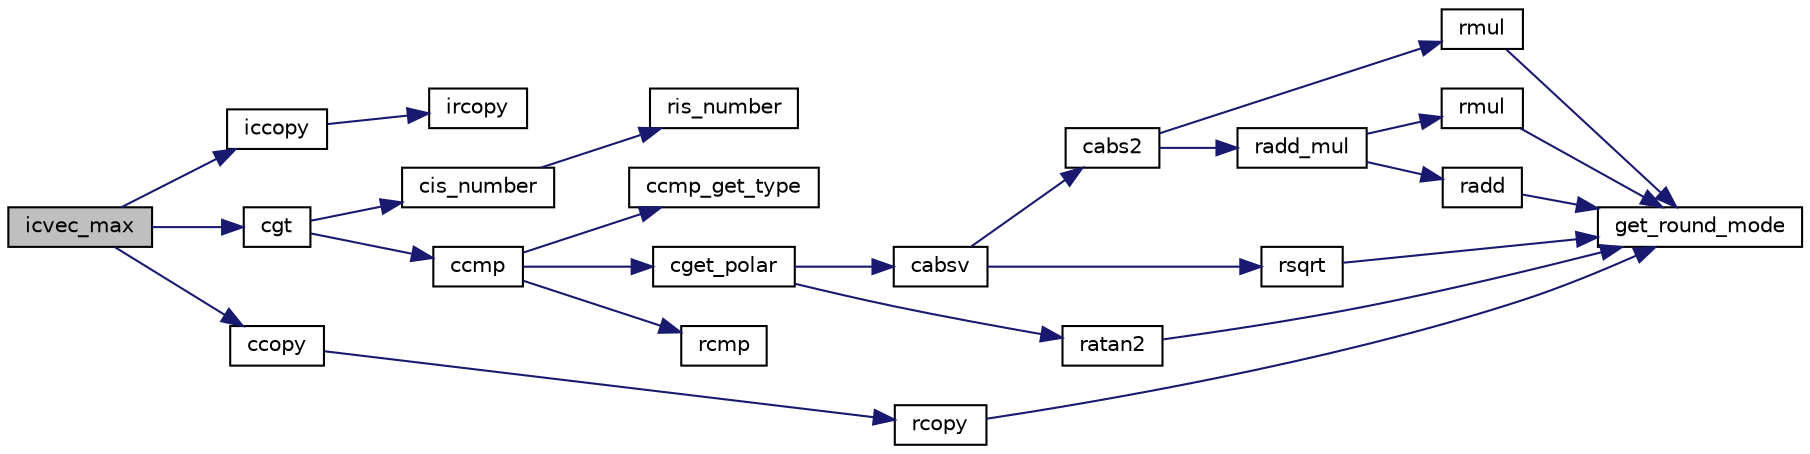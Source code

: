 digraph "icvec_max"
{
  edge [fontname="Helvetica",fontsize="10",labelfontname="Helvetica",labelfontsize="10"];
  node [fontname="Helvetica",fontsize="10",shape=record];
  rankdir="LR";
  Node496 [label="icvec_max",height=0.2,width=0.4,color="black", fillcolor="grey75", style="filled", fontcolor="black"];
  Node496 -> Node497 [color="midnightblue",fontsize="10",style="solid",fontname="Helvetica"];
  Node497 [label="iccopy",height=0.2,width=0.4,color="black", fillcolor="white", style="filled",URL="$icmulti_8c.html#a0e3f5efa94c1a1e8cc0a527d6cbcbdee",tooltip="コピー [y0,y1]=[x0,x1]. "];
  Node497 -> Node498 [color="midnightblue",fontsize="10",style="solid",fontname="Helvetica"];
  Node498 [label="ircopy",height=0.2,width=0.4,color="black", fillcolor="white", style="filled",URL="$irmulti_8c.html#aaf2192a33e04cbba12da47550fde287e",tooltip="コピー [y0,y1]=[x0,x1]. "];
  Node496 -> Node499 [color="midnightblue",fontsize="10",style="solid",fontname="Helvetica"];
  Node499 [label="cgt",height=0.2,width=0.4,color="black", fillcolor="white", style="filled",URL="$cmulti_8c.html#a0d49683a79b466ae157322e845520013",tooltip="cmulti型の値の比較 x>y "];
  Node499 -> Node500 [color="midnightblue",fontsize="10",style="solid",fontname="Helvetica"];
  Node500 [label="cis_number",height=0.2,width=0.4,color="black", fillcolor="white", style="filled",URL="$cmulti_8c.html#a0873a88220c125143451a70a83a712f6",tooltip="cmulti型が数であるかの判定. "];
  Node500 -> Node501 [color="midnightblue",fontsize="10",style="solid",fontname="Helvetica"];
  Node501 [label="ris_number",height=0.2,width=0.4,color="black", fillcolor="white", style="filled",URL="$is__rmulti_8h.html#a02c3c838634809fb6260ab78926b5f8b",tooltip="rmulti型が数であるかの判定. "];
  Node499 -> Node502 [color="midnightblue",fontsize="10",style="solid",fontname="Helvetica"];
  Node502 [label="ccmp",height=0.2,width=0.4,color="black", fillcolor="white", style="filled",URL="$cmulti_8c.html#a9d30ad3cd5a86d816ac906db4d8dfbff",tooltip="cmulti型の値の比較 x<=>y "];
  Node502 -> Node503 [color="midnightblue",fontsize="10",style="solid",fontname="Helvetica"];
  Node503 [label="ccmp_get_type",height=0.2,width=0.4,color="black", fillcolor="white", style="filled",URL="$cmulti_8c.html#ad4e2a45b385acf35da73368b3eb29cad",tooltip="cmulti型の値の比較 x<=>y の方法の取得 "];
  Node502 -> Node504 [color="midnightblue",fontsize="10",style="solid",fontname="Helvetica"];
  Node504 [label="cget_polar",height=0.2,width=0.4,color="black", fillcolor="white", style="filled",URL="$cmulti_8c.html#a1244b9bf1f9c3419f0d161e8ab7c94a1",tooltip="cmulti型の極座標 z=r*exp(i*theta) "];
  Node504 -> Node505 [color="midnightblue",fontsize="10",style="solid",fontname="Helvetica"];
  Node505 [label="cabsv",height=0.2,width=0.4,color="black", fillcolor="white", style="filled",URL="$cmulti_8c.html#ae6aa56ed1fbc6ffe1d33b6dea08330af",tooltip="cmulti型の絶対値 y=abs(x) "];
  Node505 -> Node506 [color="midnightblue",fontsize="10",style="solid",fontname="Helvetica"];
  Node506 [label="cabs2",height=0.2,width=0.4,color="black", fillcolor="white", style="filled",URL="$cmulti_8c.html#a11731685d9039dad69dd6b81acb1b64a",tooltip="cmulti型の絶対値の平方 y=abs(x)^2 "];
  Node506 -> Node507 [color="midnightblue",fontsize="10",style="solid",fontname="Helvetica"];
  Node507 [label="rmul",height=0.2,width=0.4,color="black", fillcolor="white", style="filled",URL="$is__rmulti_8h.html#a823702afaeee275caf7d0946679b3292",tooltip="rmulti型の掛け算 z=x*y "];
  Node507 -> Node508 [color="midnightblue",fontsize="10",style="solid",fontname="Helvetica"];
  Node508 [label="get_round_mode",height=0.2,width=0.4,color="black", fillcolor="white", style="filled",URL="$rmulti_8c.html#a87ddf80272b2d930dcc2d3466a9b1d74",tooltip="rmulti型の丸めモードの状態の取得. "];
  Node506 -> Node509 [color="midnightblue",fontsize="10",style="solid",fontname="Helvetica"];
  Node509 [label="radd_mul",height=0.2,width=0.4,color="black", fillcolor="white", style="filled",URL="$is__rmulti_8h.html#a05f48c1dd7a3fde008998c2533c5909c",tooltip="rmulti型の掛け算の加算 z+=x*y "];
  Node509 -> Node510 [color="midnightblue",fontsize="10",style="solid",fontname="Helvetica"];
  Node510 [label="rmul",height=0.2,width=0.4,color="black", fillcolor="white", style="filled",URL="$rmulti_8c.html#a823702afaeee275caf7d0946679b3292",tooltip="rmulti型の掛け算 z=x*y "];
  Node510 -> Node508 [color="midnightblue",fontsize="10",style="solid",fontname="Helvetica"];
  Node509 -> Node511 [color="midnightblue",fontsize="10",style="solid",fontname="Helvetica"];
  Node511 [label="radd",height=0.2,width=0.4,color="black", fillcolor="white", style="filled",URL="$rmulti_8c.html#a813e20e23a783bb1cf2e65a9f16ae34d",tooltip="rmulti型の足し算 z=x+y "];
  Node511 -> Node508 [color="midnightblue",fontsize="10",style="solid",fontname="Helvetica"];
  Node505 -> Node512 [color="midnightblue",fontsize="10",style="solid",fontname="Helvetica"];
  Node512 [label="rsqrt",height=0.2,width=0.4,color="black", fillcolor="white", style="filled",URL="$is__rmulti_8h.html#a26662dbe8af4b87190d09ee080a6c18f",tooltip="rmulti型の計算 y=sqrt(x) "];
  Node512 -> Node508 [color="midnightblue",fontsize="10",style="solid",fontname="Helvetica"];
  Node504 -> Node513 [color="midnightblue",fontsize="10",style="solid",fontname="Helvetica"];
  Node513 [label="ratan2",height=0.2,width=0.4,color="black", fillcolor="white", style="filled",URL="$is__rmulti_8h.html#a1e020fe475737e887f7d5a969bc53e1a",tooltip="rmulti型の計算 y=arctan(x/y) "];
  Node513 -> Node508 [color="midnightblue",fontsize="10",style="solid",fontname="Helvetica"];
  Node502 -> Node514 [color="midnightblue",fontsize="10",style="solid",fontname="Helvetica"];
  Node514 [label="rcmp",height=0.2,width=0.4,color="black", fillcolor="white", style="filled",URL="$is__rmulti_8h.html#aa7f2e03f88a388911123c82ad3f36b16",tooltip="rmulti型の値の比較 x<=>y "];
  Node496 -> Node515 [color="midnightblue",fontsize="10",style="solid",fontname="Helvetica"];
  Node515 [label="ccopy",height=0.2,width=0.4,color="black", fillcolor="white", style="filled",URL="$cmulti_8c.html#a1e47638f0ad42d860851735ba469c510",tooltip="cmulti型の値のコピー y=x. "];
  Node515 -> Node516 [color="midnightblue",fontsize="10",style="solid",fontname="Helvetica"];
  Node516 [label="rcopy",height=0.2,width=0.4,color="black", fillcolor="white", style="filled",URL="$is__rmulti_8h.html#af5021e0432394a8697046e37b63c9331",tooltip="rmulti型の値のコピー y=x. "];
  Node516 -> Node508 [color="midnightblue",fontsize="10",style="solid",fontname="Helvetica"];
}

